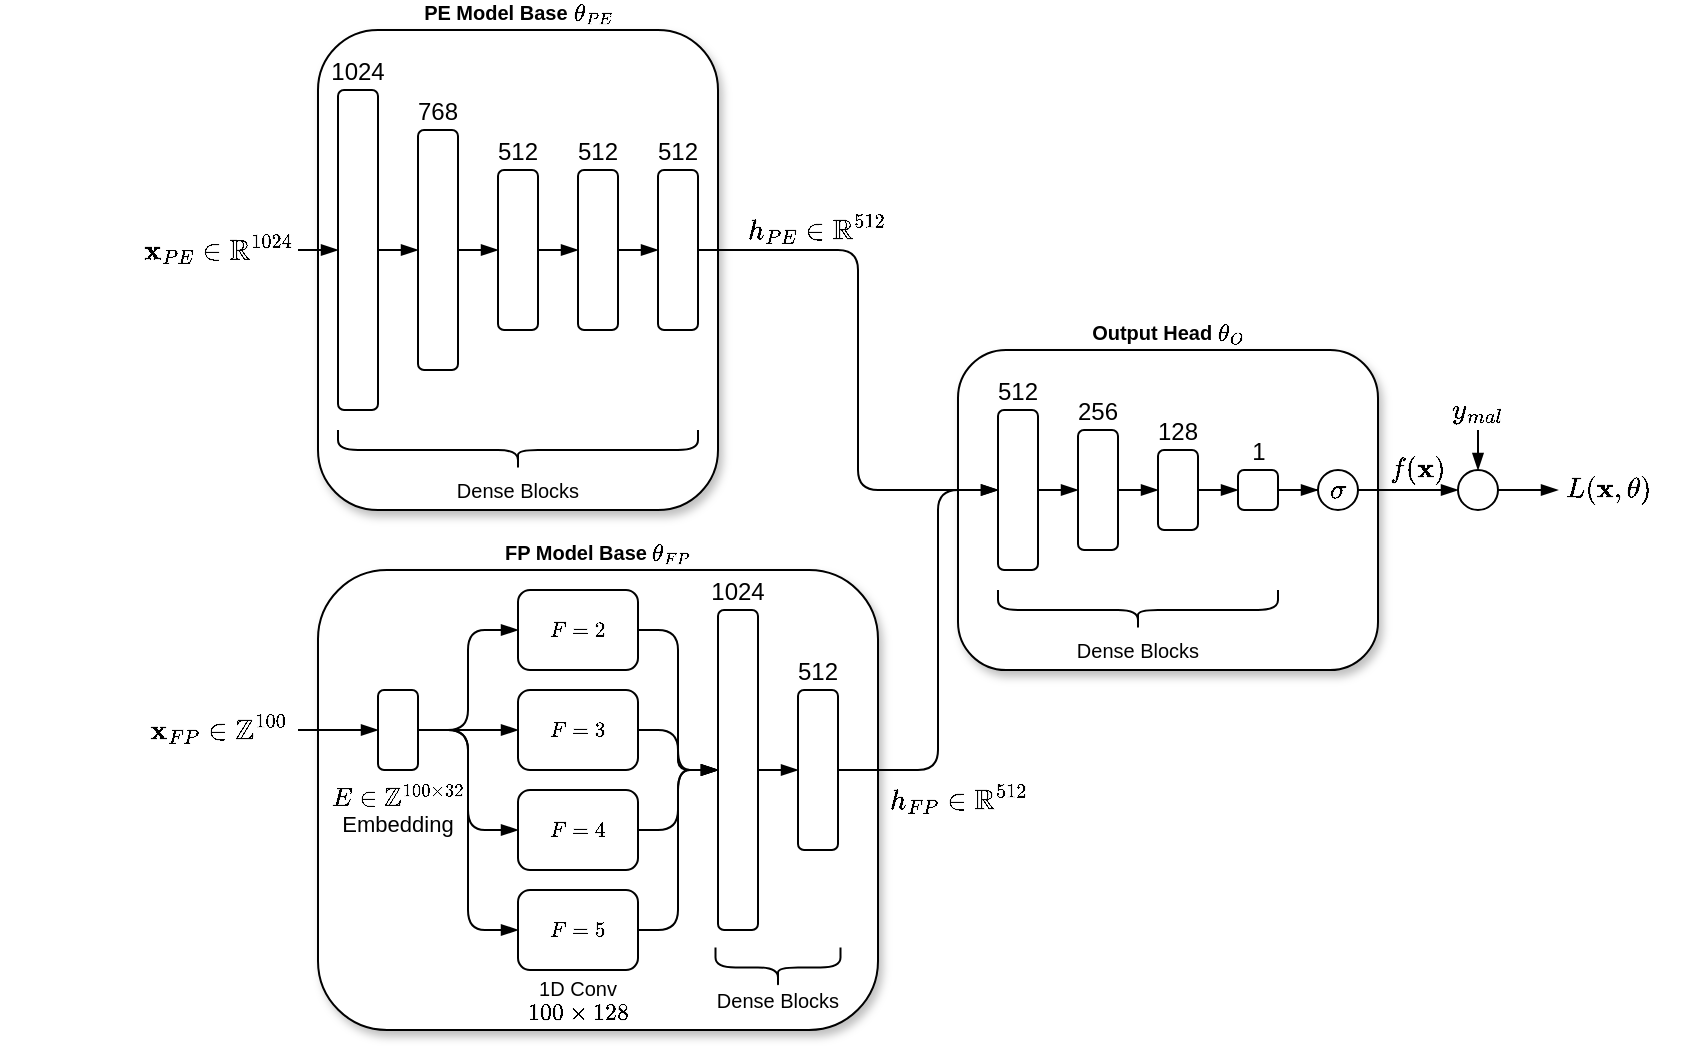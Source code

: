 <mxfile version="14.6.13" type="device"><diagram id="jUxJZ49lWP-FhcTHQ2rU" name="Pagina-1"><mxGraphModel dx="1173" dy="685" grid="1" gridSize="10" guides="1" tooltips="1" connect="1" arrows="1" fold="1" page="1" pageScale="1" pageWidth="827" pageHeight="1169" math="1" shadow="0"><root><mxCell id="0"/><mxCell id="1" parent="0"/><mxCell id="Rqmsi2KrAnFOCVzEGk2T-94" value="&lt;b&gt;Output Head \(\theta_{O}\)&lt;/b&gt;" style="rounded=1;whiteSpace=wrap;html=1;fontSize=10;fillColor=#ffffff;gradientColor=none;labelPosition=center;verticalLabelPosition=top;align=center;verticalAlign=bottom;fontStyle=0;shadow=1;" vertex="1" parent="1"><mxGeometry x="410" y="210" width="210" height="160" as="geometry"/></mxCell><mxCell id="Rqmsi2KrAnFOCVzEGk2T-73" value="&lt;b style=&quot;font-size: 10px&quot;&gt;FP Model Base \(\theta_{FP}\)&lt;/b&gt;" style="rounded=1;whiteSpace=wrap;html=1;fontSize=9;fillColor=#ffffff;gradientColor=none;labelPosition=center;verticalLabelPosition=top;align=center;verticalAlign=bottom;shadow=1;" vertex="1" parent="1"><mxGeometry x="90" y="320" width="280" height="230" as="geometry"/></mxCell><mxCell id="Rqmsi2KrAnFOCVzEGk2T-20" value="&lt;b&gt;PE Model Base \(\theta_{PE}\)&lt;/b&gt;" style="rounded=1;whiteSpace=wrap;html=1;shadow=1;glass=0;comic=0;fontSize=10;align=center;fillColor=#ffffff;labelPosition=center;verticalLabelPosition=top;verticalAlign=bottom;" vertex="1" parent="1"><mxGeometry x="90" y="50" width="200" height="240" as="geometry"/></mxCell><mxCell id="Rqmsi2KrAnFOCVzEGk2T-21" style="edgeStyle=orthogonalEdgeStyle;rounded=0;orthogonalLoop=1;jettySize=auto;html=1;exitX=1;exitY=0.5;exitDx=0;exitDy=0;entryX=0;entryY=0.5;entryDx=0;entryDy=0;endArrow=blockThin;endFill=1;" edge="1" parent="1" source="Rqmsi2KrAnFOCVzEGk2T-22" target="Rqmsi2KrAnFOCVzEGk2T-24"><mxGeometry relative="1" as="geometry"/></mxCell><mxCell id="Rqmsi2KrAnFOCVzEGk2T-22" value="768" style="rounded=1;whiteSpace=wrap;html=1;labelPosition=center;verticalLabelPosition=top;align=center;verticalAlign=bottom;rotation=0;" vertex="1" parent="1"><mxGeometry x="140" y="100" width="20" height="120" as="geometry"/></mxCell><mxCell id="Rqmsi2KrAnFOCVzEGk2T-23" style="edgeStyle=orthogonalEdgeStyle;rounded=0;orthogonalLoop=1;jettySize=auto;html=1;exitX=1;exitY=0.5;exitDx=0;exitDy=0;entryX=0;entryY=0.5;entryDx=0;entryDy=0;endArrow=blockThin;endFill=1;" edge="1" parent="1" source="Rqmsi2KrAnFOCVzEGk2T-24" target="Rqmsi2KrAnFOCVzEGk2T-28"><mxGeometry relative="1" as="geometry"/></mxCell><mxCell id="Rqmsi2KrAnFOCVzEGk2T-24" value="512" style="rounded=1;whiteSpace=wrap;html=1;labelPosition=center;verticalLabelPosition=top;align=center;verticalAlign=bottom;" vertex="1" parent="1"><mxGeometry x="180" y="120" width="20" height="80" as="geometry"/></mxCell><mxCell id="Rqmsi2KrAnFOCVzEGk2T-25" style="edgeStyle=orthogonalEdgeStyle;rounded=0;orthogonalLoop=1;jettySize=auto;html=1;exitX=1;exitY=0.5;exitDx=0;exitDy=0;entryX=0;entryY=0.5;entryDx=0;entryDy=0;endArrow=blockThin;endFill=1;" edge="1" parent="1" source="Rqmsi2KrAnFOCVzEGk2T-26" target="Rqmsi2KrAnFOCVzEGk2T-22"><mxGeometry relative="1" as="geometry"/></mxCell><mxCell id="Rqmsi2KrAnFOCVzEGk2T-26" value="1024" style="rounded=1;whiteSpace=wrap;html=1;glass=0;shadow=0;comic=0;labelPosition=center;verticalLabelPosition=top;align=center;verticalAlign=bottom;" vertex="1" parent="1"><mxGeometry x="100" y="80" width="20" height="160" as="geometry"/></mxCell><mxCell id="Rqmsi2KrAnFOCVzEGk2T-27" style="edgeStyle=orthogonalEdgeStyle;rounded=0;orthogonalLoop=1;jettySize=auto;html=1;exitX=1;exitY=0.5;exitDx=0;exitDy=0;entryX=0;entryY=0.5;entryDx=0;entryDy=0;endArrow=blockThin;endFill=1;" edge="1" parent="1" source="Rqmsi2KrAnFOCVzEGk2T-28" target="Rqmsi2KrAnFOCVzEGk2T-29"><mxGeometry relative="1" as="geometry"/></mxCell><mxCell id="Rqmsi2KrAnFOCVzEGk2T-28" value="512" style="rounded=1;whiteSpace=wrap;html=1;labelPosition=center;verticalLabelPosition=top;align=center;verticalAlign=bottom;" vertex="1" parent="1"><mxGeometry x="220" y="120" width="20" height="80" as="geometry"/></mxCell><mxCell id="Rqmsi2KrAnFOCVzEGk2T-82" style="edgeStyle=orthogonalEdgeStyle;rounded=1;orthogonalLoop=1;jettySize=auto;html=1;exitX=1;exitY=0.5;exitDx=0;exitDy=0;entryX=0;entryY=0.5;entryDx=0;entryDy=0;fontSize=11;endArrow=blockThin;endFill=1;" edge="1" parent="1" source="Rqmsi2KrAnFOCVzEGk2T-29" target="Rqmsi2KrAnFOCVzEGk2T-74"><mxGeometry relative="1" as="geometry"><Array as="points"><mxPoint x="360" y="160"/><mxPoint x="360" y="280"/></Array></mxGeometry></mxCell><mxCell id="Rqmsi2KrAnFOCVzEGk2T-29" value="512" style="rounded=1;whiteSpace=wrap;html=1;labelPosition=center;verticalLabelPosition=top;align=center;verticalAlign=bottom;" vertex="1" parent="1"><mxGeometry x="260" y="120" width="20" height="80" as="geometry"/></mxCell><mxCell id="Rqmsi2KrAnFOCVzEGk2T-30" style="edgeStyle=orthogonalEdgeStyle;rounded=0;orthogonalLoop=1;jettySize=auto;html=1;exitX=1;exitY=0.5;exitDx=0;exitDy=0;entryX=0;entryY=0.5;entryDx=0;entryDy=0;endArrow=blockThin;endFill=1;" edge="1" parent="1" source="Rqmsi2KrAnFOCVzEGk2T-33" target="Rqmsi2KrAnFOCVzEGk2T-26"><mxGeometry relative="1" as="geometry"><mxPoint x="60.0" y="160" as="sourcePoint"/></mxGeometry></mxCell><mxCell id="Rqmsi2KrAnFOCVzEGk2T-31" value="" style="shape=curlyBracket;whiteSpace=wrap;html=1;rounded=1;shadow=0;glass=0;comic=0;rotation=90;labelPosition=right;verticalLabelPosition=middle;align=left;verticalAlign=middle;flipH=0;flipV=0;direction=west;" vertex="1" parent="1"><mxGeometry x="180" y="170" width="20" height="180" as="geometry"/></mxCell><mxCell id="Rqmsi2KrAnFOCVzEGk2T-32" value="Dense Blocks" style="text;html=1;strokeColor=none;fillColor=none;align=center;verticalAlign=middle;whiteSpace=wrap;rounded=0;shadow=0;glass=0;comic=0;fontSize=10;" vertex="1" parent="1"><mxGeometry x="145" y="270" width="90" height="20" as="geometry"/></mxCell><mxCell id="Rqmsi2KrAnFOCVzEGk2T-33" value="$$\textbf{x}_{PE}\in\mathbb{R}^{1024}$$" style="text;html=1;strokeColor=none;fillColor=none;align=center;verticalAlign=middle;whiteSpace=wrap;rounded=0;shadow=0;glass=0;comic=0;fontSize=12;fontColor=#000000;" vertex="1" parent="1"><mxGeometry y="150" width="80" height="20" as="geometry"/></mxCell><mxCell id="Rqmsi2KrAnFOCVzEGk2T-37" style="edgeStyle=orthogonalEdgeStyle;rounded=0;orthogonalLoop=1;jettySize=auto;html=1;entryX=0;entryY=0.5;entryDx=0;entryDy=0;endArrow=blockThin;endFill=1;" edge="1" parent="1" source="Rqmsi2KrAnFOCVzEGk2T-35" target="Rqmsi2KrAnFOCVzEGk2T-36"><mxGeometry relative="1" as="geometry"/></mxCell><mxCell id="Rqmsi2KrAnFOCVzEGk2T-35" value="1" style="rounded=1;html=1;labelPosition=center;verticalLabelPosition=top;align=center;verticalAlign=bottom;" vertex="1" parent="1"><mxGeometry x="550" y="270" width="20" height="20" as="geometry"/></mxCell><mxCell id="Rqmsi2KrAnFOCVzEGk2T-91" style="edgeStyle=orthogonalEdgeStyle;curved=1;orthogonalLoop=1;jettySize=auto;html=1;exitX=1;exitY=0.5;exitDx=0;exitDy=0;entryX=0;entryY=0.5;entryDx=0;entryDy=0;fontSize=12;endArrow=blockThin;endFill=1;" edge="1" parent="1" source="Rqmsi2KrAnFOCVzEGk2T-36" target="Rqmsi2KrAnFOCVzEGk2T-88"><mxGeometry relative="1" as="geometry"/></mxCell><mxCell id="Rqmsi2KrAnFOCVzEGk2T-36" value="$$\sigma$$" style="ellipse;whiteSpace=wrap;html=1;aspect=fixed;" vertex="1" parent="1"><mxGeometry x="590" y="270" width="20" height="20" as="geometry"/></mxCell><mxCell id="Rqmsi2KrAnFOCVzEGk2T-41" style="edgeStyle=orthogonalEdgeStyle;rounded=0;orthogonalLoop=1;jettySize=auto;html=1;exitX=1;exitY=0.5;exitDx=0;exitDy=0;entryX=0;entryY=0.5;entryDx=0;entryDy=0;endArrow=blockThin;endFill=1;" edge="1" parent="1" source="Rqmsi2KrAnFOCVzEGk2T-38" target="Rqmsi2KrAnFOCVzEGk2T-39"><mxGeometry relative="1" as="geometry"><mxPoint x="80" y="400" as="sourcePoint"/></mxGeometry></mxCell><mxCell id="Rqmsi2KrAnFOCVzEGk2T-38" value="$$\textbf{x}_{FP}\in\mathbb{Z}^{100}$$" style="text;html=1;strokeColor=none;fillColor=none;align=center;verticalAlign=middle;whiteSpace=wrap;rounded=0;shadow=0;glass=0;comic=0;fontSize=12;fontColor=#000000;" vertex="1" parent="1"><mxGeometry y="390" width="80" height="20" as="geometry"/></mxCell><mxCell id="Rqmsi2KrAnFOCVzEGk2T-58" style="edgeStyle=orthogonalEdgeStyle;rounded=1;orthogonalLoop=1;jettySize=auto;html=1;exitX=1;exitY=0.5;exitDx=0;exitDy=0;entryX=0;entryY=0.5;entryDx=0;entryDy=0;endArrow=blockThin;endFill=1;" edge="1" parent="1" source="Rqmsi2KrAnFOCVzEGk2T-39" target="Rqmsi2KrAnFOCVzEGk2T-54"><mxGeometry relative="1" as="geometry"/></mxCell><mxCell id="Rqmsi2KrAnFOCVzEGk2T-59" style="edgeStyle=orthogonalEdgeStyle;rounded=1;orthogonalLoop=1;jettySize=auto;html=1;exitX=1;exitY=0.5;exitDx=0;exitDy=0;entryX=0;entryY=0.5;entryDx=0;entryDy=0;endArrow=blockThin;endFill=1;" edge="1" parent="1" source="Rqmsi2KrAnFOCVzEGk2T-39" target="Rqmsi2KrAnFOCVzEGk2T-55"><mxGeometry relative="1" as="geometry"/></mxCell><mxCell id="Rqmsi2KrAnFOCVzEGk2T-60" style="edgeStyle=orthogonalEdgeStyle;rounded=1;orthogonalLoop=1;jettySize=auto;html=1;exitX=1;exitY=0.5;exitDx=0;exitDy=0;entryX=0;entryY=0.5;entryDx=0;entryDy=0;endArrow=blockThin;endFill=1;" edge="1" parent="1" source="Rqmsi2KrAnFOCVzEGk2T-39" target="Rqmsi2KrAnFOCVzEGk2T-56"><mxGeometry relative="1" as="geometry"/></mxCell><mxCell id="Rqmsi2KrAnFOCVzEGk2T-61" style="edgeStyle=orthogonalEdgeStyle;rounded=1;orthogonalLoop=1;jettySize=auto;html=1;exitX=1;exitY=0.5;exitDx=0;exitDy=0;entryX=0;entryY=0.5;entryDx=0;entryDy=0;endArrow=blockThin;endFill=1;" edge="1" parent="1" source="Rqmsi2KrAnFOCVzEGk2T-39" target="Rqmsi2KrAnFOCVzEGk2T-57"><mxGeometry relative="1" as="geometry"/></mxCell><mxCell id="Rqmsi2KrAnFOCVzEGk2T-39" value="" style="rounded=1;whiteSpace=wrap;html=1;" vertex="1" parent="1"><mxGeometry x="120" y="380" width="20" height="40" as="geometry"/></mxCell><mxCell id="Rqmsi2KrAnFOCVzEGk2T-40" value="\(E\in\mathbb{Z}^{100\times32}\)&lt;br&gt;Embedding" style="text;html=1;strokeColor=none;fillColor=none;align=center;verticalAlign=middle;whiteSpace=wrap;rounded=0;fontSize=11;" vertex="1" parent="1"><mxGeometry x="85" y="425" width="90" height="30" as="geometry"/></mxCell><mxCell id="Rqmsi2KrAnFOCVzEGk2T-64" style="edgeStyle=orthogonalEdgeStyle;rounded=1;orthogonalLoop=1;jettySize=auto;html=1;exitX=1;exitY=0.5;exitDx=0;exitDy=0;entryX=0;entryY=0.5;entryDx=0;entryDy=0;endArrow=blockThin;endFill=1;" edge="1" parent="1" source="Rqmsi2KrAnFOCVzEGk2T-54" target="Rqmsi2KrAnFOCVzEGk2T-63"><mxGeometry relative="1" as="geometry"/></mxCell><mxCell id="Rqmsi2KrAnFOCVzEGk2T-54" value="$$F=2$$" style="rounded=1;whiteSpace=wrap;html=1;gradientColor=none;fontSize=9;" vertex="1" parent="1"><mxGeometry x="190" y="330" width="60" height="40" as="geometry"/></mxCell><mxCell id="Rqmsi2KrAnFOCVzEGk2T-65" style="edgeStyle=orthogonalEdgeStyle;rounded=1;orthogonalLoop=1;jettySize=auto;html=1;exitX=1;exitY=0.5;exitDx=0;exitDy=0;entryX=0;entryY=0.5;entryDx=0;entryDy=0;endArrow=blockThin;endFill=1;" edge="1" parent="1" source="Rqmsi2KrAnFOCVzEGk2T-55" target="Rqmsi2KrAnFOCVzEGk2T-63"><mxGeometry relative="1" as="geometry"/></mxCell><mxCell id="Rqmsi2KrAnFOCVzEGk2T-55" value="$$F=3$$" style="rounded=1;whiteSpace=wrap;html=1;gradientColor=none;fontSize=9;" vertex="1" parent="1"><mxGeometry x="190" y="380" width="60" height="40" as="geometry"/></mxCell><mxCell id="Rqmsi2KrAnFOCVzEGk2T-66" style="edgeStyle=orthogonalEdgeStyle;rounded=1;orthogonalLoop=1;jettySize=auto;html=1;exitX=1;exitY=0.5;exitDx=0;exitDy=0;entryX=0;entryY=0.5;entryDx=0;entryDy=0;endArrow=blockThin;endFill=1;" edge="1" parent="1" source="Rqmsi2KrAnFOCVzEGk2T-56" target="Rqmsi2KrAnFOCVzEGk2T-63"><mxGeometry relative="1" as="geometry"/></mxCell><mxCell id="Rqmsi2KrAnFOCVzEGk2T-56" value="&lt;span style=&quot;font-size: 9px;&quot;&gt;$$F=4$$&lt;/span&gt;" style="rounded=1;whiteSpace=wrap;html=1;gradientColor=none;fontSize=9;" vertex="1" parent="1"><mxGeometry x="190" y="430" width="60" height="40" as="geometry"/></mxCell><mxCell id="Rqmsi2KrAnFOCVzEGk2T-67" style="edgeStyle=orthogonalEdgeStyle;rounded=1;orthogonalLoop=1;jettySize=auto;html=1;exitX=1;exitY=0.5;exitDx=0;exitDy=0;entryX=0;entryY=0.5;entryDx=0;entryDy=0;endArrow=blockThin;endFill=1;" edge="1" parent="1" source="Rqmsi2KrAnFOCVzEGk2T-57" target="Rqmsi2KrAnFOCVzEGk2T-63"><mxGeometry relative="1" as="geometry"/></mxCell><mxCell id="Rqmsi2KrAnFOCVzEGk2T-57" value="&lt;span style=&quot;font-size: 9px;&quot;&gt;$$F=5$$&lt;/span&gt;" style="rounded=1;whiteSpace=wrap;html=1;gradientColor=none;fontSize=9;" vertex="1" parent="1"><mxGeometry x="190" y="480" width="60" height="40" as="geometry"/></mxCell><mxCell id="Rqmsi2KrAnFOCVzEGk2T-69" style="edgeStyle=none;rounded=0;orthogonalLoop=1;jettySize=auto;html=1;exitX=1;exitY=0.5;exitDx=0;exitDy=0;entryX=0;entryY=0.5;entryDx=0;entryDy=0;endArrow=blockThin;endFill=1;" edge="1" parent="1" source="Rqmsi2KrAnFOCVzEGk2T-63" target="Rqmsi2KrAnFOCVzEGk2T-68"><mxGeometry relative="1" as="geometry"/></mxCell><mxCell id="Rqmsi2KrAnFOCVzEGk2T-63" value="1024" style="rounded=1;whiteSpace=wrap;html=1;glass=0;shadow=0;comic=0;labelPosition=center;verticalLabelPosition=top;align=center;verticalAlign=bottom;" vertex="1" parent="1"><mxGeometry x="290" y="340" width="20" height="160" as="geometry"/></mxCell><mxCell id="Rqmsi2KrAnFOCVzEGk2T-81" style="edgeStyle=orthogonalEdgeStyle;rounded=1;orthogonalLoop=1;jettySize=auto;html=1;exitX=1;exitY=0.5;exitDx=0;exitDy=0;entryX=0;entryY=0.5;entryDx=0;entryDy=0;fontSize=11;endArrow=blockThin;endFill=1;" edge="1" parent="1" source="Rqmsi2KrAnFOCVzEGk2T-68" target="Rqmsi2KrAnFOCVzEGk2T-74"><mxGeometry relative="1" as="geometry"><Array as="points"><mxPoint x="400" y="420"/><mxPoint x="400" y="280"/></Array></mxGeometry></mxCell><mxCell id="Rqmsi2KrAnFOCVzEGk2T-68" value="512" style="rounded=1;whiteSpace=wrap;html=1;labelPosition=center;verticalLabelPosition=top;align=center;verticalAlign=bottom;" vertex="1" parent="1"><mxGeometry x="330" y="380" width="20" height="80" as="geometry"/></mxCell><mxCell id="Rqmsi2KrAnFOCVzEGk2T-72" value="1D Conv&lt;br&gt;\(100\times128\)" style="text;html=1;strokeColor=none;fillColor=none;align=center;verticalAlign=middle;whiteSpace=wrap;rounded=0;fontSize=10;" vertex="1" parent="1"><mxGeometry x="190" y="520" width="60" height="30" as="geometry"/></mxCell><mxCell id="Rqmsi2KrAnFOCVzEGk2T-78" style="edgeStyle=none;rounded=0;orthogonalLoop=1;jettySize=auto;html=1;exitX=1;exitY=0.5;exitDx=0;exitDy=0;entryX=0;entryY=0.5;entryDx=0;entryDy=0;fontSize=11;endArrow=blockThin;endFill=1;" edge="1" parent="1" source="Rqmsi2KrAnFOCVzEGk2T-74" target="Rqmsi2KrAnFOCVzEGk2T-75"><mxGeometry relative="1" as="geometry"/></mxCell><mxCell id="Rqmsi2KrAnFOCVzEGk2T-74" value="512" style="rounded=1;whiteSpace=wrap;html=1;labelPosition=center;verticalLabelPosition=top;align=center;verticalAlign=bottom;" vertex="1" parent="1"><mxGeometry x="430" y="240" width="20" height="80" as="geometry"/></mxCell><mxCell id="Rqmsi2KrAnFOCVzEGk2T-79" style="edgeStyle=none;rounded=0;orthogonalLoop=1;jettySize=auto;html=1;exitX=1;exitY=0.5;exitDx=0;exitDy=0;entryX=0;entryY=0.5;entryDx=0;entryDy=0;fontSize=11;endArrow=blockThin;endFill=1;" edge="1" parent="1" source="Rqmsi2KrAnFOCVzEGk2T-75" target="Rqmsi2KrAnFOCVzEGk2T-76"><mxGeometry relative="1" as="geometry"/></mxCell><mxCell id="Rqmsi2KrAnFOCVzEGk2T-75" value="256" style="rounded=1;whiteSpace=wrap;html=1;labelPosition=center;verticalLabelPosition=top;align=center;verticalAlign=bottom;" vertex="1" parent="1"><mxGeometry x="470" y="250" width="20" height="60" as="geometry"/></mxCell><mxCell id="Rqmsi2KrAnFOCVzEGk2T-80" style="edgeStyle=none;rounded=0;orthogonalLoop=1;jettySize=auto;html=1;exitX=1;exitY=0.5;exitDx=0;exitDy=0;entryX=0;entryY=0.5;entryDx=0;entryDy=0;fontSize=11;endArrow=blockThin;endFill=1;" edge="1" parent="1" source="Rqmsi2KrAnFOCVzEGk2T-76" target="Rqmsi2KrAnFOCVzEGk2T-35"><mxGeometry relative="1" as="geometry"/></mxCell><mxCell id="Rqmsi2KrAnFOCVzEGk2T-76" value="128" style="rounded=1;whiteSpace=wrap;html=1;labelPosition=center;verticalLabelPosition=top;align=center;verticalAlign=bottom;" vertex="1" parent="1"><mxGeometry x="510" y="260" width="20" height="40" as="geometry"/></mxCell><mxCell id="Rqmsi2KrAnFOCVzEGk2T-83" value="$$h_{PE}\in\mathbb{R}^{512}&lt;br&gt;$$" style="text;html=1;strokeColor=none;fillColor=none;align=center;verticalAlign=middle;whiteSpace=wrap;rounded=0;fontSize=12;" vertex="1" parent="1"><mxGeometry x="300" y="140" width="80" height="20" as="geometry"/></mxCell><mxCell id="Rqmsi2KrAnFOCVzEGk2T-84" value="$$h_{FP}\in\mathbb{R}^{512}&lt;br&gt;$$" style="text;html=1;strokeColor=none;fillColor=none;align=center;verticalAlign=middle;whiteSpace=wrap;rounded=0;fontSize=12;" vertex="1" parent="1"><mxGeometry x="370" y="425" width="80" height="20" as="geometry"/></mxCell><mxCell id="Rqmsi2KrAnFOCVzEGk2T-87" value="$$f(\textbf{x})$$" style="text;html=1;strokeColor=none;fillColor=none;align=center;verticalAlign=middle;whiteSpace=wrap;rounded=0;" vertex="1" parent="1"><mxGeometry x="620" y="260" width="40" height="20" as="geometry"/></mxCell><mxCell id="Rqmsi2KrAnFOCVzEGk2T-93" style="edgeStyle=orthogonalEdgeStyle;curved=1;orthogonalLoop=1;jettySize=auto;html=1;exitX=1;exitY=0.5;exitDx=0;exitDy=0;entryX=0;entryY=0.5;entryDx=0;entryDy=0;fontSize=12;endArrow=blockThin;endFill=1;" edge="1" parent="1" source="Rqmsi2KrAnFOCVzEGk2T-88" target="Rqmsi2KrAnFOCVzEGk2T-92"><mxGeometry relative="1" as="geometry"/></mxCell><mxCell id="Rqmsi2KrAnFOCVzEGk2T-88" value="" style="ellipse;whiteSpace=wrap;html=1;aspect=fixed;" vertex="1" parent="1"><mxGeometry x="660" y="270" width="20" height="20" as="geometry"/></mxCell><mxCell id="Rqmsi2KrAnFOCVzEGk2T-89" style="edgeStyle=orthogonalEdgeStyle;rounded=0;orthogonalLoop=1;jettySize=auto;html=1;exitX=0.5;exitY=1;exitDx=0;exitDy=0;entryX=0.5;entryY=0;entryDx=0;entryDy=0;endArrow=blockThin;endFill=1;" edge="1" parent="1" target="Rqmsi2KrAnFOCVzEGk2T-88"><mxGeometry relative="1" as="geometry"><mxPoint x="670" y="250" as="sourcePoint"/></mxGeometry></mxCell><mxCell id="Rqmsi2KrAnFOCVzEGk2T-90" value="$$y_{mal}$$" style="text;html=1;strokeColor=none;fillColor=none;align=center;verticalAlign=middle;whiteSpace=wrap;rounded=0;" vertex="1" parent="1"><mxGeometry x="650" y="230" width="40" height="20" as="geometry"/></mxCell><mxCell id="Rqmsi2KrAnFOCVzEGk2T-92" value="$$L(\textbf{x}, \theta)$$" style="text;html=1;strokeColor=none;fillColor=none;align=center;verticalAlign=middle;whiteSpace=wrap;rounded=0;fontSize=12;" vertex="1" parent="1"><mxGeometry x="710" y="270" width="50" height="20" as="geometry"/></mxCell><mxCell id="Rqmsi2KrAnFOCVzEGk2T-95" value="" style="shape=curlyBracket;whiteSpace=wrap;html=1;rounded=1;shadow=0;glass=0;comic=0;rotation=90;labelPosition=right;verticalLabelPosition=middle;align=left;verticalAlign=middle;flipH=0;flipV=0;direction=west;" vertex="1" parent="1"><mxGeometry x="310" y="487.5" width="20" height="62.5" as="geometry"/></mxCell><mxCell id="Rqmsi2KrAnFOCVzEGk2T-96" value="Dense Blocks" style="text;html=1;strokeColor=none;fillColor=none;align=center;verticalAlign=middle;whiteSpace=wrap;rounded=0;shadow=0;glass=0;comic=0;fontSize=10;" vertex="1" parent="1"><mxGeometry x="275" y="525" width="90" height="20" as="geometry"/></mxCell><mxCell id="Rqmsi2KrAnFOCVzEGk2T-97" value="" style="shape=curlyBracket;whiteSpace=wrap;html=1;rounded=1;shadow=0;glass=0;comic=0;rotation=90;labelPosition=right;verticalLabelPosition=middle;align=left;verticalAlign=middle;flipH=0;flipV=0;direction=west;" vertex="1" parent="1"><mxGeometry x="490" y="270" width="20" height="140" as="geometry"/></mxCell><mxCell id="Rqmsi2KrAnFOCVzEGk2T-98" value="Dense Blocks" style="text;html=1;strokeColor=none;fillColor=none;align=center;verticalAlign=middle;whiteSpace=wrap;rounded=0;shadow=0;glass=0;comic=0;fontSize=10;" vertex="1" parent="1"><mxGeometry x="455" y="350" width="90" height="20" as="geometry"/></mxCell></root></mxGraphModel></diagram></mxfile>